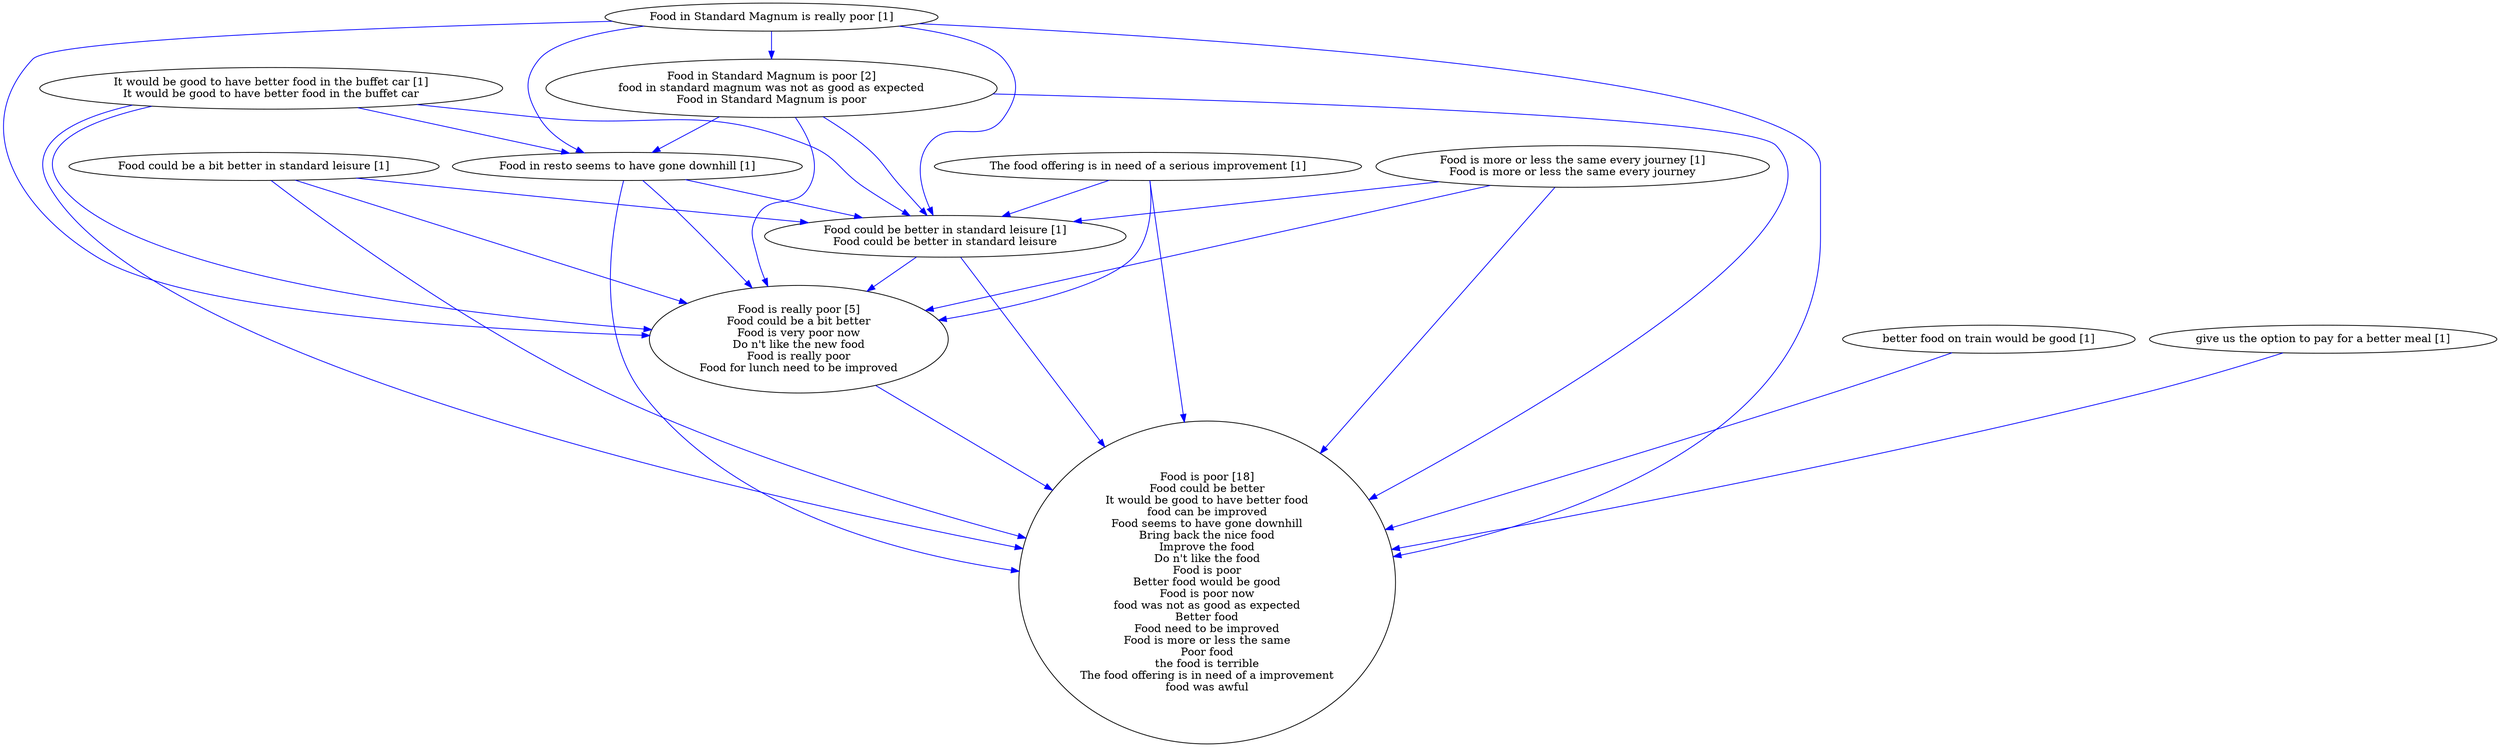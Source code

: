 digraph collapsedGraph {
"Food in Standard Magnum is poor [2]\nfood in standard magnum was not as good as expected\nFood in Standard Magnum is poor""Food is poor [18]\nFood could be better\nIt would be good to have better food\nfood can be improved\nFood seems to have gone downhill\nBring back the nice food\nImprove the food\nDo n't like the food\nFood is poor\nBetter food would be good\nFood is poor now\nfood was not as good as expected\nBetter food\nFood need to be improved\nFood is more or less the same\nPoor food\nthe food is terrible\nThe food offering is in need of a improvement\nfood was awful""Food is really poor [5]\nFood could be a bit better\nFood is very poor now\nDo n't like the new food\nFood is really poor\nFood for lunch need to be improved""Food could be a bit better in standard leisure [1]""Food could be better in standard leisure [1]\nFood could be better in standard leisure""Food in Standard Magnum is really poor [1]""Food in resto seems to have gone downhill [1]""Food is more or less the same every journey [1]\nFood is more or less the same every journey""It would be good to have better food in the buffet car [1]\nIt would be good to have better food in the buffet car""The food offering is in need of a serious improvement [1]""better food on train would be good [1]""give us the option to pay for a better meal [1]""Food could be a bit better in standard leisure [1]" -> "Food is poor [18]\nFood could be better\nIt would be good to have better food\nfood can be improved\nFood seems to have gone downhill\nBring back the nice food\nImprove the food\nDo n't like the food\nFood is poor\nBetter food would be good\nFood is poor now\nfood was not as good as expected\nBetter food\nFood need to be improved\nFood is more or less the same\nPoor food\nthe food is terrible\nThe food offering is in need of a improvement\nfood was awful" [color=blue]
"Food could be a bit better in standard leisure [1]" -> "Food is really poor [5]\nFood could be a bit better\nFood is very poor now\nDo n't like the new food\nFood is really poor\nFood for lunch need to be improved" [color=blue]
"The food offering is in need of a serious improvement [1]" -> "Food is really poor [5]\nFood could be a bit better\nFood is very poor now\nDo n't like the new food\nFood is really poor\nFood for lunch need to be improved" [color=blue]
"It would be good to have better food in the buffet car [1]\nIt would be good to have better food in the buffet car" -> "Food is poor [18]\nFood could be better\nIt would be good to have better food\nfood can be improved\nFood seems to have gone downhill\nBring back the nice food\nImprove the food\nDo n't like the food\nFood is poor\nBetter food would be good\nFood is poor now\nfood was not as good as expected\nBetter food\nFood need to be improved\nFood is more or less the same\nPoor food\nthe food is terrible\nThe food offering is in need of a improvement\nfood was awful" [color=blue]
"Food is really poor [5]\nFood could be a bit better\nFood is very poor now\nDo n't like the new food\nFood is really poor\nFood for lunch need to be improved" -> "Food is poor [18]\nFood could be better\nIt would be good to have better food\nfood can be improved\nFood seems to have gone downhill\nBring back the nice food\nImprove the food\nDo n't like the food\nFood is poor\nBetter food would be good\nFood is poor now\nfood was not as good as expected\nBetter food\nFood need to be improved\nFood is more or less the same\nPoor food\nthe food is terrible\nThe food offering is in need of a improvement\nfood was awful" [color=blue]
"It would be good to have better food in the buffet car [1]\nIt would be good to have better food in the buffet car" -> "Food is really poor [5]\nFood could be a bit better\nFood is very poor now\nDo n't like the new food\nFood is really poor\nFood for lunch need to be improved" [color=blue]
"Food is more or less the same every journey [1]\nFood is more or less the same every journey" -> "Food is poor [18]\nFood could be better\nIt would be good to have better food\nfood can be improved\nFood seems to have gone downhill\nBring back the nice food\nImprove the food\nDo n't like the food\nFood is poor\nBetter food would be good\nFood is poor now\nfood was not as good as expected\nBetter food\nFood need to be improved\nFood is more or less the same\nPoor food\nthe food is terrible\nThe food offering is in need of a improvement\nfood was awful" [color=blue]
"Food is more or less the same every journey [1]\nFood is more or less the same every journey" -> "Food is really poor [5]\nFood could be a bit better\nFood is very poor now\nDo n't like the new food\nFood is really poor\nFood for lunch need to be improved" [color=blue]
"It would be good to have better food in the buffet car [1]\nIt would be good to have better food in the buffet car" -> "Food could be better in standard leisure [1]\nFood could be better in standard leisure" [color=blue]
"It would be good to have better food in the buffet car [1]\nIt would be good to have better food in the buffet car" -> "Food in resto seems to have gone downhill [1]" [color=blue]
"Food is more or less the same every journey [1]\nFood is more or less the same every journey" -> "Food could be better in standard leisure [1]\nFood could be better in standard leisure" [color=blue]
"Food in resto seems to have gone downhill [1]" -> "Food is poor [18]\nFood could be better\nIt would be good to have better food\nfood can be improved\nFood seems to have gone downhill\nBring back the nice food\nImprove the food\nDo n't like the food\nFood is poor\nBetter food would be good\nFood is poor now\nfood was not as good as expected\nBetter food\nFood need to be improved\nFood is more or less the same\nPoor food\nthe food is terrible\nThe food offering is in need of a improvement\nfood was awful" [color=blue]
"Food in resto seems to have gone downhill [1]" -> "Food could be better in standard leisure [1]\nFood could be better in standard leisure" [color=blue]
"Food could be better in standard leisure [1]\nFood could be better in standard leisure" -> "Food is poor [18]\nFood could be better\nIt would be good to have better food\nfood can be improved\nFood seems to have gone downhill\nBring back the nice food\nImprove the food\nDo n't like the food\nFood is poor\nBetter food would be good\nFood is poor now\nfood was not as good as expected\nBetter food\nFood need to be improved\nFood is more or less the same\nPoor food\nthe food is terrible\nThe food offering is in need of a improvement\nfood was awful" [color=blue]
"Food could be better in standard leisure [1]\nFood could be better in standard leisure" -> "Food is really poor [5]\nFood could be a bit better\nFood is very poor now\nDo n't like the new food\nFood is really poor\nFood for lunch need to be improved" [color=blue]
"The food offering is in need of a serious improvement [1]" -> "Food is poor [18]\nFood could be better\nIt would be good to have better food\nfood can be improved\nFood seems to have gone downhill\nBring back the nice food\nImprove the food\nDo n't like the food\nFood is poor\nBetter food would be good\nFood is poor now\nfood was not as good as expected\nBetter food\nFood need to be improved\nFood is more or less the same\nPoor food\nthe food is terrible\nThe food offering is in need of a improvement\nfood was awful" [color=blue]
"Food in resto seems to have gone downhill [1]" -> "Food is really poor [5]\nFood could be a bit better\nFood is very poor now\nDo n't like the new food\nFood is really poor\nFood for lunch need to be improved" [color=blue]
"better food on train would be good [1]" -> "Food is poor [18]\nFood could be better\nIt would be good to have better food\nfood can be improved\nFood seems to have gone downhill\nBring back the nice food\nImprove the food\nDo n't like the food\nFood is poor\nBetter food would be good\nFood is poor now\nfood was not as good as expected\nBetter food\nFood need to be improved\nFood is more or less the same\nPoor food\nthe food is terrible\nThe food offering is in need of a improvement\nfood was awful" [color=blue]
"Food in Standard Magnum is poor [2]\nfood in standard magnum was not as good as expected\nFood in Standard Magnum is poor" -> "Food in resto seems to have gone downhill [1]" [color=blue]
"Food in Standard Magnum is poor [2]\nfood in standard magnum was not as good as expected\nFood in Standard Magnum is poor" -> "Food is poor [18]\nFood could be better\nIt would be good to have better food\nfood can be improved\nFood seems to have gone downhill\nBring back the nice food\nImprove the food\nDo n't like the food\nFood is poor\nBetter food would be good\nFood is poor now\nfood was not as good as expected\nBetter food\nFood need to be improved\nFood is more or less the same\nPoor food\nthe food is terrible\nThe food offering is in need of a improvement\nfood was awful" [color=blue]
"Food in Standard Magnum is really poor [1]" -> "Food is poor [18]\nFood could be better\nIt would be good to have better food\nfood can be improved\nFood seems to have gone downhill\nBring back the nice food\nImprove the food\nDo n't like the food\nFood is poor\nBetter food would be good\nFood is poor now\nfood was not as good as expected\nBetter food\nFood need to be improved\nFood is more or less the same\nPoor food\nthe food is terrible\nThe food offering is in need of a improvement\nfood was awful" [color=blue]
"Food in Standard Magnum is really poor [1]" -> "Food is really poor [5]\nFood could be a bit better\nFood is very poor now\nDo n't like the new food\nFood is really poor\nFood for lunch need to be improved" [color=blue]
"give us the option to pay for a better meal [1]" -> "Food is poor [18]\nFood could be better\nIt would be good to have better food\nfood can be improved\nFood seems to have gone downhill\nBring back the nice food\nImprove the food\nDo n't like the food\nFood is poor\nBetter food would be good\nFood is poor now\nfood was not as good as expected\nBetter food\nFood need to be improved\nFood is more or less the same\nPoor food\nthe food is terrible\nThe food offering is in need of a improvement\nfood was awful" [color=blue]
"Food in Standard Magnum is poor [2]\nfood in standard magnum was not as good as expected\nFood in Standard Magnum is poor" -> "Food could be better in standard leisure [1]\nFood could be better in standard leisure" [color=blue]
"The food offering is in need of a serious improvement [1]" -> "Food could be better in standard leisure [1]\nFood could be better in standard leisure" [color=blue]
"Food in Standard Magnum is really poor [1]" -> "Food could be better in standard leisure [1]\nFood could be better in standard leisure" [color=blue]
"Food in Standard Magnum is really poor [1]" -> "Food in Standard Magnum is poor [2]\nfood in standard magnum was not as good as expected\nFood in Standard Magnum is poor" [color=blue]
"Food in Standard Magnum is really poor [1]" -> "Food in resto seems to have gone downhill [1]" [color=blue]
"Food could be a bit better in standard leisure [1]" -> "Food could be better in standard leisure [1]\nFood could be better in standard leisure" [color=blue]
"Food in Standard Magnum is poor [2]\nfood in standard magnum was not as good as expected\nFood in Standard Magnum is poor" -> "Food is really poor [5]\nFood could be a bit better\nFood is very poor now\nDo n't like the new food\nFood is really poor\nFood for lunch need to be improved" [color=blue]
}